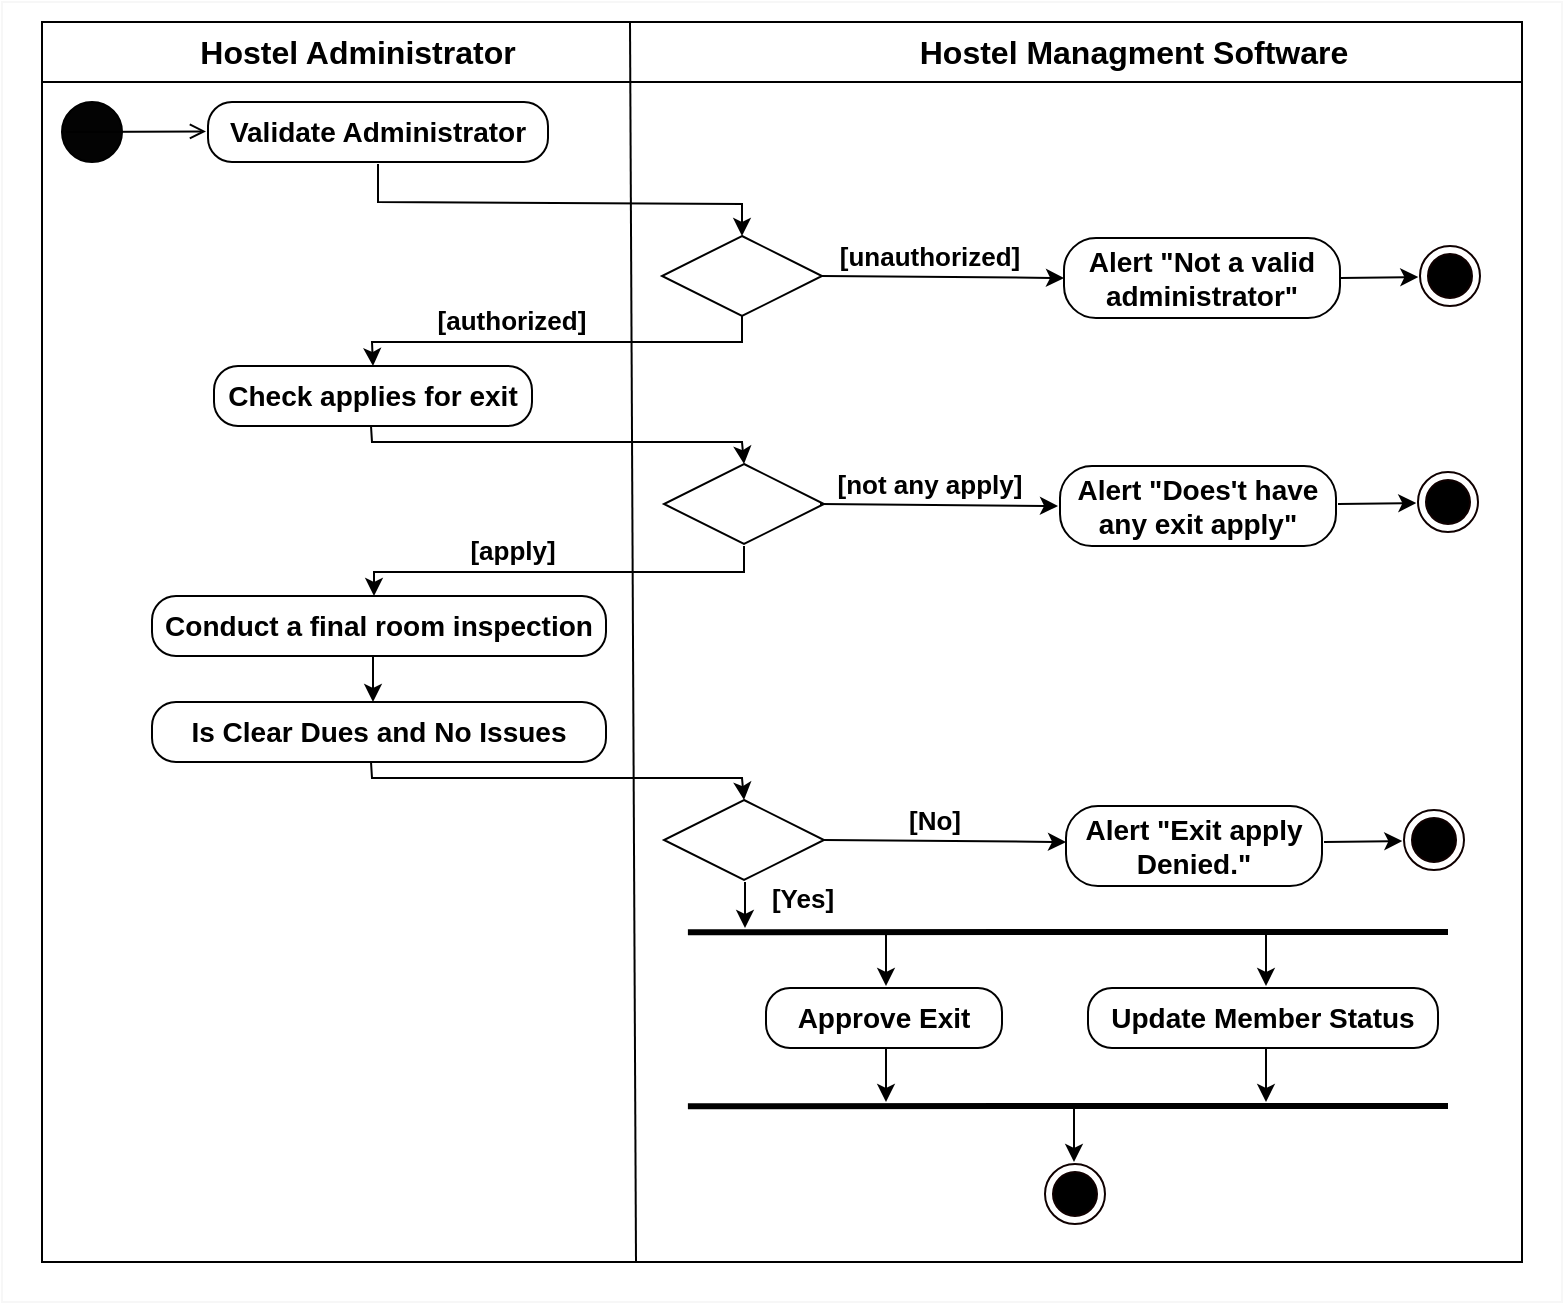 <mxfile version="24.7.6">
  <diagram name="Page-1" id="sMZNGHHZ9x9z_hb3drra">
    <mxGraphModel dx="1050" dy="557" grid="1" gridSize="10" guides="1" tooltips="1" connect="1" arrows="1" fold="1" page="1" pageScale="1" pageWidth="850" pageHeight="1100" math="0" shadow="0">
      <root>
        <mxCell id="0" />
        <mxCell id="1" parent="0" />
        <mxCell id="qvlMFfMEuGQ3ZVcsGrCn-51" value="" style="rounded=0;whiteSpace=wrap;html=1;strokeColor=#F7F7F7;" parent="1" vertex="1">
          <mxGeometry x="40" y="20" width="780" height="650" as="geometry" />
        </mxCell>
        <mxCell id="qvlMFfMEuGQ3ZVcsGrCn-52" value="" style="swimlane;whiteSpace=wrap;html=1;startSize=30;" parent="1" vertex="1">
          <mxGeometry x="60" y="30" width="740" height="620" as="geometry" />
        </mxCell>
        <mxCell id="qvlMFfMEuGQ3ZVcsGrCn-53" value="&lt;font size=&quot;1&quot; style=&quot;&quot;&gt;&lt;b style=&quot;font-size: 16px;&quot;&gt;Hostel Administrator&lt;/b&gt;&lt;/font&gt;" style="text;html=1;align=center;verticalAlign=middle;whiteSpace=wrap;rounded=0;" parent="qvlMFfMEuGQ3ZVcsGrCn-52" vertex="1">
          <mxGeometry x="69" width="178" height="30" as="geometry" />
        </mxCell>
        <mxCell id="qvlMFfMEuGQ3ZVcsGrCn-54" value="&lt;font size=&quot;1&quot; style=&quot;&quot;&gt;&lt;b style=&quot;font-size: 16px;&quot;&gt;Hostel Managment Software&lt;/b&gt;&lt;/font&gt;" style="text;html=1;align=center;verticalAlign=middle;whiteSpace=wrap;rounded=0;" parent="qvlMFfMEuGQ3ZVcsGrCn-52" vertex="1">
          <mxGeometry x="432" width="228" height="30" as="geometry" />
        </mxCell>
        <mxCell id="qvlMFfMEuGQ3ZVcsGrCn-55" value="" style="endArrow=classic;html=1;rounded=0;entryX=0.859;entryY=0.145;entryDx=0;entryDy=0;entryPerimeter=0;" parent="qvlMFfMEuGQ3ZVcsGrCn-52" edge="1">
          <mxGeometry width="50" height="50" relative="1" as="geometry">
            <mxPoint x="649" y="128" as="sourcePoint" />
            <mxPoint x="688.15" y="127.5" as="targetPoint" />
          </mxGeometry>
        </mxCell>
        <mxCell id="qvlMFfMEuGQ3ZVcsGrCn-56" value="" style="ellipse;html=1;shape=endState;fillColor=#000000;strokeColor=#0F0000;" parent="qvlMFfMEuGQ3ZVcsGrCn-52" vertex="1">
          <mxGeometry x="689" y="112" width="30" height="30" as="geometry" />
        </mxCell>
        <mxCell id="qvlMFfMEuGQ3ZVcsGrCn-59" value="" style="endArrow=none;html=1;rounded=0;" parent="1" edge="1">
          <mxGeometry width="50" height="50" relative="1" as="geometry">
            <mxPoint x="357" y="650" as="sourcePoint" />
            <mxPoint x="354" y="30" as="targetPoint" />
          </mxGeometry>
        </mxCell>
        <mxCell id="qvlMFfMEuGQ3ZVcsGrCn-60" value="" style="ellipse;html=1;fillColor=#030303;" parent="1" vertex="1">
          <mxGeometry x="70" y="70" width="30" height="30" as="geometry" />
        </mxCell>
        <mxCell id="qvlMFfMEuGQ3ZVcsGrCn-61" value="" style="endArrow=open;html=1;rounded=0;align=center;verticalAlign=top;endFill=0;labelBackgroundColor=none;endSize=6;entryX=0.2;entryY=0.077;entryDx=0;entryDy=0;entryPerimeter=0;" parent="1" edge="1">
          <mxGeometry relative="1" as="geometry">
            <mxPoint x="142" y="84.7" as="targetPoint" />
            <mxPoint x="72" y="85" as="sourcePoint" />
          </mxGeometry>
        </mxCell>
        <mxCell id="qvlMFfMEuGQ3ZVcsGrCn-62" value="&lt;font style=&quot;font-size: 14px;&quot;&gt;&lt;b&gt;Validate Administrator&lt;/b&gt;&lt;/font&gt;" style="rounded=1;whiteSpace=wrap;html=1;arcSize=40;" parent="1" vertex="1">
          <mxGeometry x="143" y="70" width="170" height="30" as="geometry" />
        </mxCell>
        <mxCell id="qvlMFfMEuGQ3ZVcsGrCn-63" value="" style="rhombus;whiteSpace=wrap;html=1;" parent="1" vertex="1">
          <mxGeometry x="370" y="137" width="80" height="40" as="geometry" />
        </mxCell>
        <mxCell id="qvlMFfMEuGQ3ZVcsGrCn-64" value="" style="endArrow=classic;html=1;rounded=0;entryX=0.5;entryY=0;entryDx=0;entryDy=0;" parent="1" target="qvlMFfMEuGQ3ZVcsGrCn-63" edge="1">
          <mxGeometry width="50" height="50" relative="1" as="geometry">
            <mxPoint x="228" y="101" as="sourcePoint" />
            <mxPoint x="358.4" y="141.4" as="targetPoint" />
            <Array as="points">
              <mxPoint x="228" y="120" />
              <mxPoint x="410" y="121" />
            </Array>
          </mxGeometry>
        </mxCell>
        <mxCell id="qvlMFfMEuGQ3ZVcsGrCn-65" value="" style="endArrow=classic;html=1;rounded=0;exitX=1;exitY=0.5;exitDx=0;exitDy=0;entryX=0;entryY=0.5;entryDx=0;entryDy=0;" parent="1" source="qvlMFfMEuGQ3ZVcsGrCn-63" target="qvlMFfMEuGQ3ZVcsGrCn-66" edge="1">
          <mxGeometry width="50" height="50" relative="1" as="geometry">
            <mxPoint x="380" y="350" as="sourcePoint" />
            <mxPoint x="430" y="300" as="targetPoint" />
          </mxGeometry>
        </mxCell>
        <mxCell id="qvlMFfMEuGQ3ZVcsGrCn-66" value="&lt;span style=&quot;font-size: 14px;&quot;&gt;&lt;b&gt;Alert &quot;Not a valid administrator&quot;&lt;/b&gt;&lt;/span&gt;" style="rounded=1;whiteSpace=wrap;html=1;arcSize=40;" parent="1" vertex="1">
          <mxGeometry x="571" y="138" width="138" height="40" as="geometry" />
        </mxCell>
        <mxCell id="qvlMFfMEuGQ3ZVcsGrCn-67" value="&lt;font style=&quot;font-size: 13px;&quot;&gt;&lt;b&gt;[unauthorized]&lt;/b&gt;&lt;/font&gt;" style="text;html=1;align=center;verticalAlign=middle;whiteSpace=wrap;rounded=0;" parent="1" vertex="1">
          <mxGeometry x="459" y="137" width="90" height="20" as="geometry" />
        </mxCell>
        <mxCell id="qvlMFfMEuGQ3ZVcsGrCn-68" value="&lt;span style=&quot;font-size: 14px;&quot;&gt;&lt;b&gt;Check applies for exit&lt;/b&gt;&lt;/span&gt;" style="rounded=1;whiteSpace=wrap;html=1;arcSize=40;" parent="1" vertex="1">
          <mxGeometry x="146" y="202" width="159" height="30" as="geometry" />
        </mxCell>
        <mxCell id="qvlMFfMEuGQ3ZVcsGrCn-69" value="" style="endArrow=classic;html=1;rounded=0;entryX=0.5;entryY=0;entryDx=0;entryDy=0;exitX=0.5;exitY=1;exitDx=0;exitDy=0;" parent="1" source="qvlMFfMEuGQ3ZVcsGrCn-63" target="qvlMFfMEuGQ3ZVcsGrCn-68" edge="1">
          <mxGeometry width="50" height="50" relative="1" as="geometry">
            <mxPoint x="360" y="330" as="sourcePoint" />
            <mxPoint x="410" y="280" as="targetPoint" />
            <Array as="points">
              <mxPoint x="410" y="190" />
              <mxPoint x="225" y="190" />
            </Array>
          </mxGeometry>
        </mxCell>
        <mxCell id="qvlMFfMEuGQ3ZVcsGrCn-70" value="&lt;font style=&quot;font-size: 13px;&quot;&gt;&lt;b&gt;[authorized]&lt;/b&gt;&lt;/font&gt;" style="text;html=1;align=center;verticalAlign=middle;whiteSpace=wrap;rounded=0;" parent="1" vertex="1">
          <mxGeometry x="250" y="169" width="90" height="20" as="geometry" />
        </mxCell>
        <mxCell id="qvlMFfMEuGQ3ZVcsGrCn-71" value="" style="rhombus;whiteSpace=wrap;html=1;" parent="1" vertex="1">
          <mxGeometry x="371" y="251" width="80" height="40" as="geometry" />
        </mxCell>
        <mxCell id="qvlMFfMEuGQ3ZVcsGrCn-72" value="" style="endArrow=classic;html=1;rounded=0;exitX=0.5;exitY=1;exitDx=0;exitDy=0;entryX=0.5;entryY=0;entryDx=0;entryDy=0;" parent="1" edge="1">
          <mxGeometry width="50" height="50" relative="1" as="geometry">
            <mxPoint x="224.5" y="232" as="sourcePoint" />
            <mxPoint x="411" y="251" as="targetPoint" />
            <Array as="points">
              <mxPoint x="225" y="240" />
              <mxPoint x="410" y="240" />
            </Array>
          </mxGeometry>
        </mxCell>
        <mxCell id="qvlMFfMEuGQ3ZVcsGrCn-73" value="" style="endArrow=classic;html=1;rounded=0;exitX=1;exitY=0.5;exitDx=0;exitDy=0;entryX=0;entryY=0.5;entryDx=0;entryDy=0;" parent="1" edge="1">
          <mxGeometry width="50" height="50" relative="1" as="geometry">
            <mxPoint x="449" y="271" as="sourcePoint" />
            <mxPoint x="568" y="272" as="targetPoint" />
          </mxGeometry>
        </mxCell>
        <mxCell id="qvlMFfMEuGQ3ZVcsGrCn-74" value="&lt;font style=&quot;font-size: 13px;&quot;&gt;&lt;b&gt;[not any apply]&lt;/b&gt;&lt;/font&gt;" style="text;html=1;align=center;verticalAlign=middle;whiteSpace=wrap;rounded=0;" parent="1" vertex="1">
          <mxGeometry x="447" y="251" width="114" height="20" as="geometry" />
        </mxCell>
        <mxCell id="qvlMFfMEuGQ3ZVcsGrCn-75" value="&lt;span style=&quot;font-size: 14px;&quot;&gt;&lt;b&gt;Alert &quot;Does&#39;t have any exit apply&quot;&lt;/b&gt;&lt;/span&gt;" style="rounded=1;whiteSpace=wrap;html=1;arcSize=40;" parent="1" vertex="1">
          <mxGeometry x="569" y="252" width="138" height="40" as="geometry" />
        </mxCell>
        <mxCell id="qvlMFfMEuGQ3ZVcsGrCn-76" value="" style="endArrow=classic;html=1;rounded=0;entryX=0.859;entryY=0.145;entryDx=0;entryDy=0;entryPerimeter=0;" parent="1" edge="1">
          <mxGeometry width="50" height="50" relative="1" as="geometry">
            <mxPoint x="708" y="271" as="sourcePoint" />
            <mxPoint x="747.15" y="270.5" as="targetPoint" />
          </mxGeometry>
        </mxCell>
        <mxCell id="qvlMFfMEuGQ3ZVcsGrCn-77" value="" style="ellipse;html=1;shape=endState;fillColor=#000000;strokeColor=#0F0000;" parent="1" vertex="1">
          <mxGeometry x="748" y="255" width="30" height="30" as="geometry" />
        </mxCell>
        <mxCell id="qvlMFfMEuGQ3ZVcsGrCn-78" value="" style="endArrow=classic;html=1;rounded=0;entryX=0.5;entryY=0;entryDx=0;entryDy=0;exitX=0.5;exitY=1;exitDx=0;exitDy=0;" parent="1" edge="1">
          <mxGeometry width="50" height="50" relative="1" as="geometry">
            <mxPoint x="411" y="292" as="sourcePoint" />
            <mxPoint x="226" y="317" as="targetPoint" />
            <Array as="points">
              <mxPoint x="411" y="305" />
              <mxPoint x="226" y="305" />
            </Array>
          </mxGeometry>
        </mxCell>
        <mxCell id="qvlMFfMEuGQ3ZVcsGrCn-79" value="&lt;span style=&quot;font-size: 14px;&quot;&gt;&lt;b&gt;Conduct a final room inspection&lt;/b&gt;&lt;/span&gt;" style="rounded=1;whiteSpace=wrap;html=1;arcSize=40;" parent="1" vertex="1">
          <mxGeometry x="115" y="317" width="227" height="30" as="geometry" />
        </mxCell>
        <mxCell id="qvlMFfMEuGQ3ZVcsGrCn-80" value="&lt;font style=&quot;font-size: 13px;&quot;&gt;&lt;b&gt;[apply]&lt;/b&gt;&lt;/font&gt;" style="text;html=1;align=center;verticalAlign=middle;whiteSpace=wrap;rounded=0;" parent="1" vertex="1">
          <mxGeometry x="256" y="284" width="79" height="20" as="geometry" />
        </mxCell>
        <mxCell id="qvlMFfMEuGQ3ZVcsGrCn-82" value="" style="rhombus;whiteSpace=wrap;html=1;" parent="1" vertex="1">
          <mxGeometry x="371" y="419" width="80" height="40" as="geometry" />
        </mxCell>
        <mxCell id="qvlMFfMEuGQ3ZVcsGrCn-83" value="" style="endArrow=classic;html=1;rounded=0;exitX=1;exitY=0.5;exitDx=0;exitDy=0;entryX=0;entryY=0.5;entryDx=0;entryDy=0;" parent="1" edge="1">
          <mxGeometry width="50" height="50" relative="1" as="geometry">
            <mxPoint x="451" y="439" as="sourcePoint" />
            <mxPoint x="572" y="440" as="targetPoint" />
          </mxGeometry>
        </mxCell>
        <mxCell id="qvlMFfMEuGQ3ZVcsGrCn-84" value="&lt;span style=&quot;font-size: 13px;&quot;&gt;&lt;b&gt;[No]&lt;/b&gt;&lt;/span&gt;" style="text;html=1;align=center;verticalAlign=middle;whiteSpace=wrap;rounded=0;" parent="1" vertex="1">
          <mxGeometry x="455" y="419" width="103" height="20" as="geometry" />
        </mxCell>
        <mxCell id="qvlMFfMEuGQ3ZVcsGrCn-85" value="&lt;span style=&quot;font-size: 14px;&quot;&gt;&lt;b&gt;Alert &quot;Exit apply Denied.&quot;&lt;/b&gt;&lt;/span&gt;" style="rounded=1;whiteSpace=wrap;html=1;arcSize=40;" parent="1" vertex="1">
          <mxGeometry x="572" y="422" width="128" height="40" as="geometry" />
        </mxCell>
        <mxCell id="qvlMFfMEuGQ3ZVcsGrCn-86" value="" style="endArrow=classic;html=1;rounded=0;entryX=0.859;entryY=0.145;entryDx=0;entryDy=0;entryPerimeter=0;" parent="1" edge="1">
          <mxGeometry width="50" height="50" relative="1" as="geometry">
            <mxPoint x="701" y="440" as="sourcePoint" />
            <mxPoint x="740.15" y="439.5" as="targetPoint" />
          </mxGeometry>
        </mxCell>
        <mxCell id="qvlMFfMEuGQ3ZVcsGrCn-87" value="" style="ellipse;html=1;shape=endState;fillColor=#000000;strokeColor=#0F0000;" parent="1" vertex="1">
          <mxGeometry x="741" y="424" width="30" height="30" as="geometry" />
        </mxCell>
        <mxCell id="qvlMFfMEuGQ3ZVcsGrCn-101" value="" style="endArrow=classic;html=1;rounded=0;" parent="1" edge="1">
          <mxGeometry width="50" height="50" relative="1" as="geometry">
            <mxPoint x="576" y="573" as="sourcePoint" />
            <mxPoint x="576" y="600" as="targetPoint" />
          </mxGeometry>
        </mxCell>
        <mxCell id="qvlMFfMEuGQ3ZVcsGrCn-102" value="" style="ellipse;html=1;shape=endState;fillColor=#000000;strokeColor=#0F0000;" parent="1" vertex="1">
          <mxGeometry x="561.5" y="601" width="30" height="30" as="geometry" />
        </mxCell>
        <mxCell id="qvlMFfMEuGQ3ZVcsGrCn-104" value="&lt;span style=&quot;font-size: 14px;&quot;&gt;&lt;b&gt;Is Clear Dues and No Issues&lt;/b&gt;&lt;/span&gt;" style="rounded=1;whiteSpace=wrap;html=1;arcSize=40;" parent="1" vertex="1">
          <mxGeometry x="115" y="370" width="227" height="30" as="geometry" />
        </mxCell>
        <mxCell id="qvlMFfMEuGQ3ZVcsGrCn-107" value="" style="endArrow=classic;html=1;rounded=0;exitX=0.5;exitY=1;exitDx=0;exitDy=0;entryX=0.5;entryY=0;entryDx=0;entryDy=0;" parent="1" edge="1">
          <mxGeometry width="50" height="50" relative="1" as="geometry">
            <mxPoint x="224.5" y="400" as="sourcePoint" />
            <mxPoint x="411" y="419" as="targetPoint" />
            <Array as="points">
              <mxPoint x="225" y="408" />
              <mxPoint x="410" y="408" />
            </Array>
          </mxGeometry>
        </mxCell>
        <mxCell id="qvlMFfMEuGQ3ZVcsGrCn-108" value="" style="endArrow=classic;html=1;rounded=0;exitX=0.5;exitY=1;exitDx=0;exitDy=0;entryX=0.5;entryY=0;entryDx=0;entryDy=0;" parent="1" edge="1">
          <mxGeometry width="50" height="50" relative="1" as="geometry">
            <mxPoint x="225.5" y="347" as="sourcePoint" />
            <mxPoint x="225.5" y="370" as="targetPoint" />
          </mxGeometry>
        </mxCell>
        <mxCell id="1BeahEYRSswTNPkuLeCN-3" value="" style="endArrow=classic;html=1;rounded=0;exitX=0.5;exitY=1;exitDx=0;exitDy=0;entryX=0.5;entryY=0;entryDx=0;entryDy=0;" parent="1" edge="1">
          <mxGeometry width="50" height="50" relative="1" as="geometry">
            <mxPoint x="411.5" y="460" as="sourcePoint" />
            <mxPoint x="411.5" y="483" as="targetPoint" />
          </mxGeometry>
        </mxCell>
        <mxCell id="KWBHBXveWwm-pu_0PAQg-1" value="" style="endArrow=none;html=1;rounded=0;exitX=0.447;exitY=0.491;exitDx=0;exitDy=0;exitPerimeter=0;strokeWidth=3;" edge="1" parent="1">
          <mxGeometry width="50" height="50" relative="1" as="geometry">
            <mxPoint x="382.95" y="485.1" as="sourcePoint" />
            <mxPoint x="763" y="485" as="targetPoint" />
          </mxGeometry>
        </mxCell>
        <mxCell id="KWBHBXveWwm-pu_0PAQg-2" value="&lt;span style=&quot;font-size: 14px;&quot;&gt;&lt;b&gt;Approve Exit&lt;/b&gt;&lt;/span&gt;" style="rounded=1;whiteSpace=wrap;html=1;arcSize=40;" vertex="1" parent="1">
          <mxGeometry x="422" y="513" width="118" height="30" as="geometry" />
        </mxCell>
        <mxCell id="KWBHBXveWwm-pu_0PAQg-3" value="" style="endArrow=none;html=1;rounded=0;exitX=0.447;exitY=0.491;exitDx=0;exitDy=0;exitPerimeter=0;strokeWidth=3;" edge="1" parent="1">
          <mxGeometry width="50" height="50" relative="1" as="geometry">
            <mxPoint x="382.95" y="572.1" as="sourcePoint" />
            <mxPoint x="763" y="572" as="targetPoint" />
          </mxGeometry>
        </mxCell>
        <mxCell id="KWBHBXveWwm-pu_0PAQg-4" value="" style="endArrow=classic;html=1;rounded=0;" edge="1" parent="1">
          <mxGeometry width="50" height="50" relative="1" as="geometry">
            <mxPoint x="482" y="543" as="sourcePoint" />
            <mxPoint x="482" y="570" as="targetPoint" />
          </mxGeometry>
        </mxCell>
        <mxCell id="KWBHBXveWwm-pu_0PAQg-5" value="" style="endArrow=classic;html=1;rounded=0;" edge="1" parent="1">
          <mxGeometry width="50" height="50" relative="1" as="geometry">
            <mxPoint x="482" y="485" as="sourcePoint" />
            <mxPoint x="482" y="512" as="targetPoint" />
          </mxGeometry>
        </mxCell>
        <mxCell id="KWBHBXveWwm-pu_0PAQg-8" value="&lt;span style=&quot;font-size: 14px;&quot;&gt;&lt;b&gt;Update Member Status&lt;/b&gt;&lt;/span&gt;" style="rounded=1;whiteSpace=wrap;html=1;arcSize=40;" vertex="1" parent="1">
          <mxGeometry x="583" y="513" width="175" height="30" as="geometry" />
        </mxCell>
        <mxCell id="KWBHBXveWwm-pu_0PAQg-9" value="" style="endArrow=classic;html=1;rounded=0;" edge="1" parent="1">
          <mxGeometry width="50" height="50" relative="1" as="geometry">
            <mxPoint x="672" y="543" as="sourcePoint" />
            <mxPoint x="672" y="570" as="targetPoint" />
          </mxGeometry>
        </mxCell>
        <mxCell id="KWBHBXveWwm-pu_0PAQg-10" value="" style="endArrow=classic;html=1;rounded=0;" edge="1" parent="1">
          <mxGeometry width="50" height="50" relative="1" as="geometry">
            <mxPoint x="672" y="485" as="sourcePoint" />
            <mxPoint x="672" y="512" as="targetPoint" />
          </mxGeometry>
        </mxCell>
        <mxCell id="KWBHBXveWwm-pu_0PAQg-11" value="&lt;span style=&quot;font-size: 13px;&quot;&gt;&lt;b&gt;[Yes]&lt;/b&gt;&lt;/span&gt;" style="text;html=1;align=center;verticalAlign=middle;whiteSpace=wrap;rounded=0;" vertex="1" parent="1">
          <mxGeometry x="416" y="458" width="49" height="20" as="geometry" />
        </mxCell>
      </root>
    </mxGraphModel>
  </diagram>
</mxfile>
